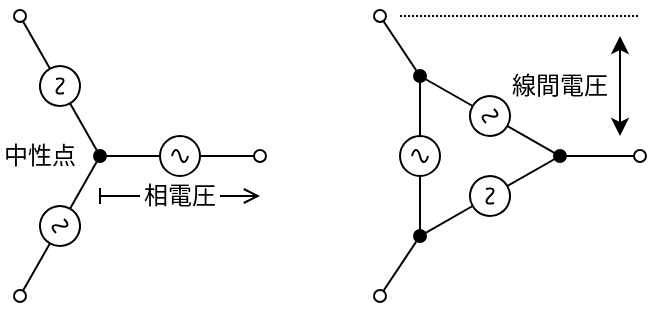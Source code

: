 <mxfile>
    <diagram id="AfVjKJj-H1EZ4dNE3rRd" name="ページ1">
        <mxGraphModel dx="421" dy="294" grid="1" gridSize="10" guides="1" tooltips="1" connect="1" arrows="1" fold="1" page="1" pageScale="1" pageWidth="827" pageHeight="1169" math="0" shadow="0">
            <root>
                <mxCell id="0"/>
                <mxCell id="1" parent="0"/>
                <mxCell id="9" value="" style="pointerEvents=1;verticalLabelPosition=bottom;shadow=0;dashed=0;align=center;html=1;verticalAlign=top;shape=mxgraph.electrical.signal_sources.source;aspect=fixed;points=[[0.5,0,0],[1,0.5,0],[0.5,1,0],[0,0.5,0]];elSignalType=ac;fillColor=none;rotation=-120;" parent="1" vertex="1">
                    <mxGeometry x="50" y="75" width="20" height="20" as="geometry"/>
                </mxCell>
                <mxCell id="10" value="" style="endArrow=none;html=1;entryX=0;entryY=0.5;entryDx=0;entryDy=0;entryPerimeter=0;" parent="1" target="9" edge="1">
                    <mxGeometry width="50" height="50" relative="1" as="geometry">
                        <mxPoint x="80" y="120" as="sourcePoint"/>
                        <mxPoint x="65" y="94" as="targetPoint"/>
                    </mxGeometry>
                </mxCell>
                <mxCell id="11" value="" style="endArrow=oval;html=1;exitX=1;exitY=0.5;exitDx=0;exitDy=0;exitPerimeter=0;endFill=0;" parent="1" source="9" edge="1">
                    <mxGeometry width="50" height="50" relative="1" as="geometry">
                        <mxPoint x="83" y="25" as="sourcePoint"/>
                        <mxPoint x="40" y="50" as="targetPoint"/>
                    </mxGeometry>
                </mxCell>
                <mxCell id="13" value="" style="pointerEvents=1;verticalLabelPosition=bottom;shadow=0;dashed=0;align=center;html=1;verticalAlign=top;shape=mxgraph.electrical.signal_sources.source;aspect=fixed;points=[[0.5,0,0],[1,0.5,0],[0.5,1,0],[0,0.5,0]];elSignalType=ac;fillColor=none;rotation=-240;" parent="1" vertex="1">
                    <mxGeometry x="50" y="145" width="20" height="20" as="geometry"/>
                </mxCell>
                <mxCell id="14" value="" style="endArrow=none;html=1;entryX=0;entryY=0.5;entryDx=0;entryDy=0;entryPerimeter=0;" parent="1" target="13" edge="1">
                    <mxGeometry width="50" height="50" relative="1" as="geometry">
                        <mxPoint x="80" y="120" as="sourcePoint"/>
                        <mxPoint x="98" y="189" as="targetPoint"/>
                    </mxGeometry>
                </mxCell>
                <mxCell id="15" value="" style="endArrow=oval;html=1;exitX=1;exitY=0.5;exitDx=0;exitDy=0;exitPerimeter=0;endFill=0;" parent="1" source="13" edge="1">
                    <mxGeometry width="50" height="50" relative="1" as="geometry">
                        <mxPoint x="-3" y="165" as="sourcePoint"/>
                        <mxPoint x="40" y="190" as="targetPoint"/>
                    </mxGeometry>
                </mxCell>
                <mxCell id="16" value="中性点" style="text;html=1;align=center;verticalAlign=middle;whiteSpace=wrap;rounded=0;" parent="1" vertex="1">
                    <mxGeometry x="30" y="110" width="40" height="20" as="geometry"/>
                </mxCell>
                <mxCell id="17" value="相電圧" style="text;html=1;align=center;verticalAlign=middle;whiteSpace=wrap;rounded=0;" parent="1" vertex="1">
                    <mxGeometry x="100" y="130" width="40" height="20" as="geometry"/>
                </mxCell>
                <mxCell id="19" value="" style="endArrow=none;html=1;entryX=0;entryY=0.5;entryDx=0;entryDy=0;startArrow=baseDash;startFill=0;" parent="1" target="17" edge="1">
                    <mxGeometry width="50" height="50" relative="1" as="geometry">
                        <mxPoint x="80" y="140" as="sourcePoint"/>
                        <mxPoint x="110" y="100" as="targetPoint"/>
                    </mxGeometry>
                </mxCell>
                <mxCell id="20" value="" style="endArrow=open;html=1;exitX=1;exitY=0.5;exitDx=0;exitDy=0;endFill=0;" parent="1" source="17" edge="1">
                    <mxGeometry width="50" height="50" relative="1" as="geometry">
                        <mxPoint x="170" y="130" as="sourcePoint"/>
                        <mxPoint x="160" y="140" as="targetPoint"/>
                    </mxGeometry>
                </mxCell>
                <mxCell id="21" value="" style="endArrow=none;html=1;dashed=1;dashPattern=1 1;" parent="1" edge="1">
                    <mxGeometry width="50" height="50" relative="1" as="geometry">
                        <mxPoint x="230" y="50" as="sourcePoint"/>
                        <mxPoint x="350" y="50" as="targetPoint"/>
                    </mxGeometry>
                </mxCell>
                <mxCell id="22" value="" style="endArrow=classic;startArrow=classic;html=1;" parent="1" edge="1">
                    <mxGeometry width="50" height="50" relative="1" as="geometry">
                        <mxPoint x="340" y="110" as="sourcePoint"/>
                        <mxPoint x="340" y="60" as="targetPoint"/>
                    </mxGeometry>
                </mxCell>
                <mxCell id="23" value="線間電圧" style="text;html=1;align=center;verticalAlign=middle;whiteSpace=wrap;rounded=0;" parent="1" vertex="1">
                    <mxGeometry x="280" y="75" width="60" height="20" as="geometry"/>
                </mxCell>
                <mxCell id="2" value="" style="pointerEvents=1;verticalLabelPosition=bottom;shadow=0;dashed=0;align=center;html=1;verticalAlign=top;shape=mxgraph.electrical.signal_sources.source;aspect=fixed;points=[[0.5,0,0],[1,0.5,0],[0.5,1,0],[0,0.5,0]];elSignalType=ac;fillColor=none;" parent="1" vertex="1">
                    <mxGeometry x="110" y="110" width="20" height="20" as="geometry"/>
                </mxCell>
                <mxCell id="3" value="" style="endArrow=none;html=1;entryX=0;entryY=0.5;entryDx=0;entryDy=0;entryPerimeter=0;startArrow=oval;startFill=1;" parent="1" target="2" edge="1">
                    <mxGeometry width="50" height="50" relative="1" as="geometry">
                        <mxPoint x="80" y="120" as="sourcePoint"/>
                        <mxPoint x="130" y="70" as="targetPoint"/>
                    </mxGeometry>
                </mxCell>
                <mxCell id="4" value="" style="endArrow=oval;html=1;exitX=1;exitY=0.5;exitDx=0;exitDy=0;exitPerimeter=0;endFill=0;" parent="1" source="2" edge="1">
                    <mxGeometry width="50" height="50" relative="1" as="geometry">
                        <mxPoint x="160" y="170" as="sourcePoint"/>
                        <mxPoint x="160" y="120" as="targetPoint"/>
                    </mxGeometry>
                </mxCell>
                <mxCell id="33" value="" style="endArrow=none;html=1;startArrow=oval;startFill=0;" edge="1" parent="1">
                    <mxGeometry width="50" height="50" relative="1" as="geometry">
                        <mxPoint x="220" y="50" as="sourcePoint"/>
                        <mxPoint x="240" y="80" as="targetPoint"/>
                    </mxGeometry>
                </mxCell>
                <mxCell id="35" value="" style="group;rotation=-120;" vertex="1" connectable="0" parent="1">
                    <mxGeometry x="265" y="100" width="20" height="80" as="geometry"/>
                </mxCell>
                <mxCell id="36" value="" style="pointerEvents=1;verticalLabelPosition=bottom;shadow=0;dashed=0;align=center;html=1;verticalAlign=top;shape=mxgraph.electrical.signal_sources.source;aspect=fixed;points=[[0.5,0,0],[1,0.5,0],[0.5,1,0],[0,0.5,0]];elSignalType=ac;fillColor=none;rotation=-120;" vertex="1" parent="35">
                    <mxGeometry y="30" width="20" height="20" as="geometry"/>
                </mxCell>
                <mxCell id="37" value="" style="endArrow=none;html=1;entryX=0.5;entryY=0;entryDx=0;entryDy=0;entryPerimeter=0;startArrow=oval;startFill=1;" edge="1" parent="35" target="36">
                    <mxGeometry width="50" height="50" relative="1" as="geometry">
                        <mxPoint x="-25" y="60" as="sourcePoint"/>
                        <mxPoint x="-93" y="42" as="targetPoint"/>
                    </mxGeometry>
                </mxCell>
                <mxCell id="38" value="" style="endArrow=none;html=1;exitX=0.5;exitY=1;exitDx=0;exitDy=0;exitPerimeter=0;" edge="1" parent="35" source="36">
                    <mxGeometry width="50" height="50" relative="1" as="geometry">
                        <mxPoint x="17" y="13" as="sourcePoint"/>
                        <mxPoint x="45" y="20" as="targetPoint"/>
                    </mxGeometry>
                </mxCell>
                <mxCell id="56" value="" style="endArrow=oval;html=1;endFill=0;" edge="1" parent="35">
                    <mxGeometry width="50" height="50" relative="1" as="geometry">
                        <mxPoint x="-25" y="60" as="sourcePoint"/>
                        <mxPoint x="-45" y="90" as="targetPoint"/>
                    </mxGeometry>
                </mxCell>
                <mxCell id="51" value="" style="group" vertex="1" connectable="0" parent="1">
                    <mxGeometry x="230" y="80" width="20" height="80" as="geometry"/>
                </mxCell>
                <mxCell id="30" value="" style="pointerEvents=1;verticalLabelPosition=bottom;shadow=0;dashed=0;align=center;html=1;verticalAlign=top;shape=mxgraph.electrical.signal_sources.source;aspect=fixed;points=[[0.5,0,0],[1,0.5,0],[0.5,1,0],[0,0.5,0]];elSignalType=ac;fillColor=none;" vertex="1" parent="51">
                    <mxGeometry y="30" width="20" height="20" as="geometry"/>
                </mxCell>
                <mxCell id="31" value="" style="endArrow=none;html=1;entryX=0.5;entryY=0;entryDx=0;entryDy=0;entryPerimeter=0;startArrow=oval;startFill=1;" edge="1" parent="51" target="30">
                    <mxGeometry width="50" height="50" relative="1" as="geometry">
                        <mxPoint x="10" as="sourcePoint"/>
                        <mxPoint x="60" y="-50" as="targetPoint"/>
                    </mxGeometry>
                </mxCell>
                <mxCell id="32" value="" style="endArrow=none;html=1;exitX=0.5;exitY=1;exitDx=0;exitDy=0;exitPerimeter=0;" edge="1" parent="51" source="30">
                    <mxGeometry width="50" height="50" relative="1" as="geometry">
                        <mxPoint x="30" y="60" as="sourcePoint"/>
                        <mxPoint x="10" y="80" as="targetPoint"/>
                    </mxGeometry>
                </mxCell>
                <mxCell id="52" value="" style="group;rotation=120;" vertex="1" connectable="0" parent="1">
                    <mxGeometry x="265" y="60" width="20" height="80" as="geometry"/>
                </mxCell>
                <mxCell id="53" value="" style="pointerEvents=1;verticalLabelPosition=bottom;shadow=0;dashed=0;align=center;html=1;verticalAlign=top;shape=mxgraph.electrical.signal_sources.source;aspect=fixed;points=[[0.5,0,0],[1,0.5,0],[0.5,1,0],[0,0.5,0]];elSignalType=ac;fillColor=none;rotation=120;" vertex="1" parent="52">
                    <mxGeometry y="30" width="20" height="20" as="geometry"/>
                </mxCell>
                <mxCell id="54" value="" style="endArrow=none;html=1;entryX=0.5;entryY=0;entryDx=0;entryDy=0;entryPerimeter=0;startArrow=oval;startFill=1;" edge="1" parent="52" target="53">
                    <mxGeometry width="50" height="50" relative="1" as="geometry">
                        <mxPoint x="45" y="60" as="sourcePoint"/>
                        <mxPoint x="63" y="128" as="targetPoint"/>
                    </mxGeometry>
                </mxCell>
                <mxCell id="55" value="" style="endArrow=none;html=1;exitX=0.5;exitY=1;exitDx=0;exitDy=0;exitPerimeter=0;" edge="1" parent="52" source="53">
                    <mxGeometry width="50" height="50" relative="1" as="geometry">
                        <mxPoint x="-17" y="47" as="sourcePoint"/>
                        <mxPoint x="-25" y="20" as="targetPoint"/>
                    </mxGeometry>
                </mxCell>
                <mxCell id="57" value="" style="endArrow=oval;html=1;endFill=0;" edge="1" parent="1">
                    <mxGeometry width="50" height="50" relative="1" as="geometry">
                        <mxPoint x="310" y="120" as="sourcePoint"/>
                        <mxPoint x="350" y="120" as="targetPoint"/>
                    </mxGeometry>
                </mxCell>
            </root>
        </mxGraphModel>
    </diagram>
</mxfile>